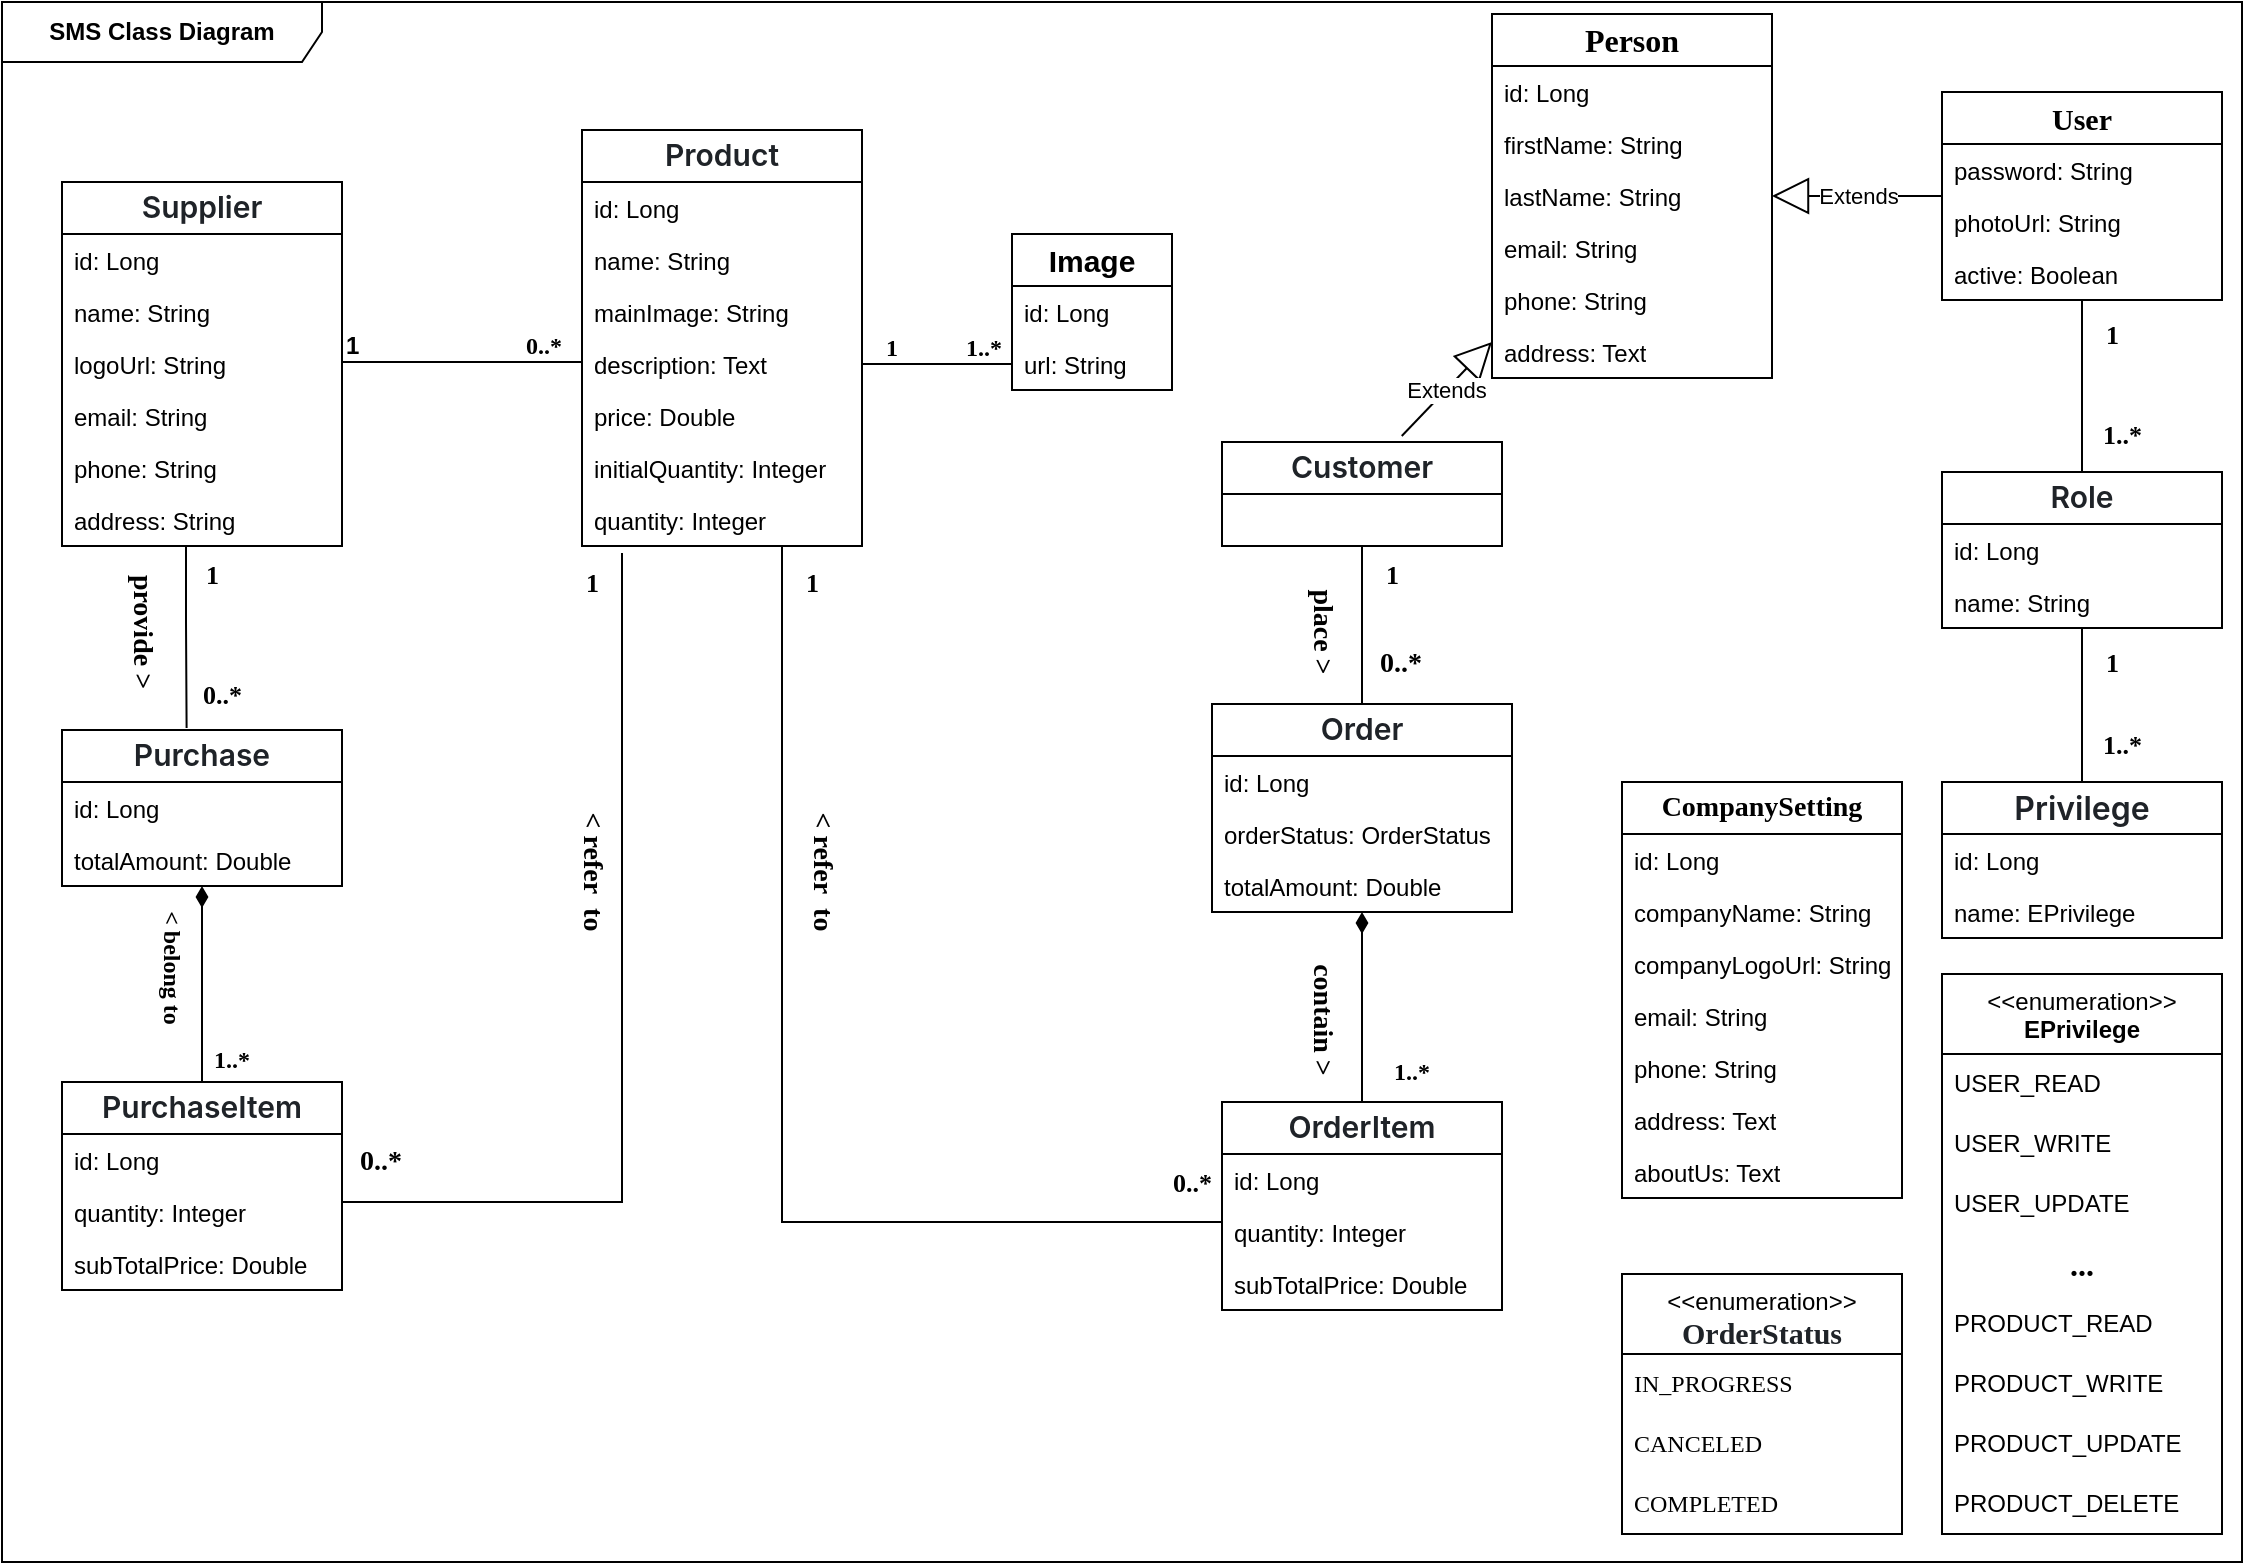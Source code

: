 <mxfile version="25.0.2" pages="2">
  <diagram id="C5RBs43oDa-KdzZeNtuy" name="Page-1">
    <mxGraphModel dx="1251" dy="764" grid="1" gridSize="10" guides="1" tooltips="1" connect="1" arrows="1" fold="1" page="1" pageScale="1" pageWidth="1169" pageHeight="827" math="0" shadow="0">
      <root>
        <mxCell id="WIyWlLk6GJQsqaUBKTNV-0" />
        <mxCell id="WIyWlLk6GJQsqaUBKTNV-1" parent="WIyWlLk6GJQsqaUBKTNV-0" />
        <mxCell id="GWdjd5OnYQWjBt-5-bjl-1" value="SMS Class Diagram" style="shape=umlFrame;whiteSpace=wrap;html=1;pointerEvents=0;recursiveResize=0;container=1;collapsible=0;width=160;fontStyle=1" vertex="1" parent="WIyWlLk6GJQsqaUBKTNV-1">
          <mxGeometry x="30" y="24" width="1120" height="780" as="geometry" />
        </mxCell>
        <mxCell id="GWdjd5OnYQWjBt-5-bjl-5" value="&lt;h3 style=&quot;box-sizing: border-box; margin-top: var(--base-size-24); margin-bottom: var(--base-size-16); font-size: 1.25em; font-weight: var(--base-text-weight-semibold, 600); line-height: 1.25; color: rgb(31, 35, 40); font-family: -apple-system, BlinkMacSystemFont, &amp;quot;Segoe UI&amp;quot;, &amp;quot;Noto Sans&amp;quot;, Helvetica, Arial, sans-serif, &amp;quot;Apple Color Emoji&amp;quot;, &amp;quot;Segoe UI Emoji&amp;quot;; text-align: start; background-color: rgb(255, 255, 255);&quot; dir=&quot;auto&quot; class=&quot;heading-element&quot; tabindex=&quot;-1&quot;&gt;Supplier&lt;/h3&gt;" style="swimlane;fontStyle=0;childLayout=stackLayout;horizontal=1;startSize=26;fillColor=none;horizontalStack=0;resizeParent=1;resizeParentMax=0;resizeLast=0;collapsible=1;marginBottom=0;whiteSpace=wrap;html=1;" vertex="1" parent="GWdjd5OnYQWjBt-5-bjl-1">
          <mxGeometry x="30" y="90" width="140" height="182" as="geometry">
            <mxRectangle x="30" y="90" width="100" height="30" as="alternateBounds" />
          </mxGeometry>
        </mxCell>
        <object label="id: Long" name="" id="GWdjd5OnYQWjBt-5-bjl-6">
          <mxCell style="text;strokeColor=none;fillColor=none;align=left;verticalAlign=top;spacingLeft=4;spacingRight=4;overflow=hidden;rotatable=0;points=[[0,0.5],[1,0.5]];portConstraint=eastwest;whiteSpace=wrap;html=1;" vertex="1" parent="GWdjd5OnYQWjBt-5-bjl-5">
            <mxGeometry y="26" width="140" height="26" as="geometry" />
          </mxCell>
        </object>
        <mxCell id="GWdjd5OnYQWjBt-5-bjl-7" value="name: String" style="text;strokeColor=none;fillColor=none;align=left;verticalAlign=top;spacingLeft=4;spacingRight=4;overflow=hidden;rotatable=0;points=[[0,0.5],[1,0.5]];portConstraint=eastwest;whiteSpace=wrap;html=1;" vertex="1" parent="GWdjd5OnYQWjBt-5-bjl-5">
          <mxGeometry y="52" width="140" height="26" as="geometry" />
        </mxCell>
        <mxCell id="GWdjd5OnYQWjBt-5-bjl-12" value="logoUrl: String" style="text;strokeColor=none;fillColor=none;align=left;verticalAlign=top;spacingLeft=4;spacingRight=4;overflow=hidden;rotatable=0;points=[[0,0.5],[1,0.5]];portConstraint=eastwest;whiteSpace=wrap;html=1;" vertex="1" parent="GWdjd5OnYQWjBt-5-bjl-5">
          <mxGeometry y="78" width="140" height="26" as="geometry" />
        </mxCell>
        <mxCell id="GWdjd5OnYQWjBt-5-bjl-11" value="email: String&amp;nbsp;" style="text;strokeColor=none;fillColor=none;align=left;verticalAlign=top;spacingLeft=4;spacingRight=4;overflow=hidden;rotatable=0;points=[[0,0.5],[1,0.5]];portConstraint=eastwest;whiteSpace=wrap;html=1;" vertex="1" parent="GWdjd5OnYQWjBt-5-bjl-5">
          <mxGeometry y="104" width="140" height="26" as="geometry" />
        </mxCell>
        <mxCell id="GWdjd5OnYQWjBt-5-bjl-14" value="phone: String" style="text;strokeColor=none;fillColor=none;align=left;verticalAlign=top;spacingLeft=4;spacingRight=4;overflow=hidden;rotatable=0;points=[[0,0.5],[1,0.5]];portConstraint=eastwest;whiteSpace=wrap;html=1;" vertex="1" parent="GWdjd5OnYQWjBt-5-bjl-5">
          <mxGeometry y="130" width="140" height="26" as="geometry" />
        </mxCell>
        <mxCell id="GWdjd5OnYQWjBt-5-bjl-13" value="address: String" style="text;strokeColor=none;fillColor=none;align=left;verticalAlign=top;spacingLeft=4;spacingRight=4;overflow=hidden;rotatable=0;points=[[0,0.5],[1,0.5]];portConstraint=eastwest;whiteSpace=wrap;html=1;" vertex="1" parent="GWdjd5OnYQWjBt-5-bjl-5">
          <mxGeometry y="156" width="140" height="26" as="geometry" />
        </mxCell>
        <mxCell id="GWdjd5OnYQWjBt-5-bjl-15" value="&lt;h3 style=&quot;box-sizing: border-box; margin-top: var(--base-size-24); margin-bottom: var(--base-size-16); font-size: 1.25em; font-weight: var(--base-text-weight-semibold, 600); line-height: 1.25; color: rgb(31, 35, 40); font-family: -apple-system, BlinkMacSystemFont, &amp;quot;Segoe UI&amp;quot;, &amp;quot;Noto Sans&amp;quot;, Helvetica, Arial, sans-serif, &amp;quot;Apple Color Emoji&amp;quot;, &amp;quot;Segoe UI Emoji&amp;quot;; text-align: start; background-color: rgb(255, 255, 255);&quot; dir=&quot;auto&quot; class=&quot;heading-element&quot; tabindex=&quot;-1&quot;&gt;Product&lt;/h3&gt;" style="swimlane;fontStyle=0;childLayout=stackLayout;horizontal=1;startSize=26;fillColor=none;horizontalStack=0;resizeParent=1;resizeParentMax=0;resizeLast=0;collapsible=1;marginBottom=0;whiteSpace=wrap;html=1;" vertex="1" parent="GWdjd5OnYQWjBt-5-bjl-1">
          <mxGeometry x="290" y="64" width="140" height="208" as="geometry">
            <mxRectangle x="390" y="64" width="90" height="30" as="alternateBounds" />
          </mxGeometry>
        </mxCell>
        <mxCell id="GWdjd5OnYQWjBt-5-bjl-16" value="id: Long" style="text;strokeColor=none;fillColor=none;align=left;verticalAlign=top;spacingLeft=4;spacingRight=4;overflow=hidden;rotatable=0;points=[[0,0.5],[1,0.5]];portConstraint=eastwest;whiteSpace=wrap;html=1;" vertex="1" parent="GWdjd5OnYQWjBt-5-bjl-15">
          <mxGeometry y="26" width="140" height="26" as="geometry" />
        </mxCell>
        <mxCell id="GWdjd5OnYQWjBt-5-bjl-17" value="name: String" style="text;strokeColor=none;fillColor=none;align=left;verticalAlign=top;spacingLeft=4;spacingRight=4;overflow=hidden;rotatable=0;points=[[0,0.5],[1,0.5]];portConstraint=eastwest;whiteSpace=wrap;html=1;" vertex="1" parent="GWdjd5OnYQWjBt-5-bjl-15">
          <mxGeometry y="52" width="140" height="26" as="geometry" />
        </mxCell>
        <mxCell id="GWdjd5OnYQWjBt-5-bjl-18" value="mainImage: String" style="text;strokeColor=none;fillColor=none;align=left;verticalAlign=top;spacingLeft=4;spacingRight=4;overflow=hidden;rotatable=0;points=[[0,0.5],[1,0.5]];portConstraint=eastwest;whiteSpace=wrap;html=1;" vertex="1" parent="GWdjd5OnYQWjBt-5-bjl-15">
          <mxGeometry y="78" width="140" height="26" as="geometry" />
        </mxCell>
        <mxCell id="GWdjd5OnYQWjBt-5-bjl-21" value="description: Text" style="text;strokeColor=none;fillColor=none;align=left;verticalAlign=top;spacingLeft=4;spacingRight=4;overflow=hidden;rotatable=0;points=[[0,0.5],[1,0.5]];portConstraint=eastwest;whiteSpace=wrap;html=1;" vertex="1" parent="GWdjd5OnYQWjBt-5-bjl-15">
          <mxGeometry y="104" width="140" height="26" as="geometry" />
        </mxCell>
        <mxCell id="GWdjd5OnYQWjBt-5-bjl-20" value="price: Double" style="text;strokeColor=none;fillColor=none;align=left;verticalAlign=top;spacingLeft=4;spacingRight=4;overflow=hidden;rotatable=0;points=[[0,0.5],[1,0.5]];portConstraint=eastwest;whiteSpace=wrap;html=1;" vertex="1" parent="GWdjd5OnYQWjBt-5-bjl-15">
          <mxGeometry y="130" width="140" height="26" as="geometry" />
        </mxCell>
        <mxCell id="GWdjd5OnYQWjBt-5-bjl-19" value="initialQuantity: Integer" style="text;strokeColor=none;fillColor=none;align=left;verticalAlign=top;spacingLeft=4;spacingRight=4;overflow=hidden;rotatable=0;points=[[0,0.5],[1,0.5]];portConstraint=eastwest;whiteSpace=wrap;html=1;" vertex="1" parent="GWdjd5OnYQWjBt-5-bjl-15">
          <mxGeometry y="156" width="140" height="26" as="geometry" />
        </mxCell>
        <mxCell id="GWdjd5OnYQWjBt-5-bjl-22" value="quantity: Integer" style="text;strokeColor=none;fillColor=none;align=left;verticalAlign=top;spacingLeft=4;spacingRight=4;overflow=hidden;rotatable=0;points=[[0,0.5],[1,0.5]];portConstraint=eastwest;whiteSpace=wrap;html=1;" vertex="1" parent="GWdjd5OnYQWjBt-5-bjl-15">
          <mxGeometry y="182" width="140" height="26" as="geometry" />
        </mxCell>
        <mxCell id="GWdjd5OnYQWjBt-5-bjl-32" value="" style="endArrow=none;html=1;edgeStyle=orthogonalEdgeStyle;rounded=0;elbow=vertical;" edge="1" parent="GWdjd5OnYQWjBt-5-bjl-1" source="GWdjd5OnYQWjBt-5-bjl-5" target="GWdjd5OnYQWjBt-5-bjl-15">
          <mxGeometry relative="1" as="geometry">
            <mxPoint x="270" y="210" as="sourcePoint" />
            <mxPoint x="430" y="210" as="targetPoint" />
            <Array as="points">
              <mxPoint x="270" y="180" />
              <mxPoint x="270" y="180" />
            </Array>
          </mxGeometry>
        </mxCell>
        <mxCell id="GWdjd5OnYQWjBt-5-bjl-33" value="1" style="edgeLabel;resizable=0;html=1;align=left;verticalAlign=bottom;fontSize=12;fontStyle=1" connectable="0" vertex="1" parent="GWdjd5OnYQWjBt-5-bjl-32">
          <mxGeometry x="-1" relative="1" as="geometry" />
        </mxCell>
        <mxCell id="GWdjd5OnYQWjBt-5-bjl-34" value="&lt;div style=&quot;text-align: justify;&quot;&gt;&lt;span&gt;&lt;font face=&quot;Times New Roman&quot;&gt;0..*&lt;/font&gt;&lt;/span&gt;&lt;/div&gt;" style="edgeLabel;resizable=0;html=1;align=right;verticalAlign=bottom;fontSize=12;fontStyle=1" connectable="0" vertex="1" parent="GWdjd5OnYQWjBt-5-bjl-32">
          <mxGeometry x="1" relative="1" as="geometry">
            <mxPoint x="-10" as="offset" />
          </mxGeometry>
        </mxCell>
        <mxCell id="GWdjd5OnYQWjBt-5-bjl-36" value="&lt;h3 style=&quot;box-sizing: border-box; margin-top: var(--base-size-24); margin-bottom: var(--base-size-16); font-size: 1.25em; font-weight: var(--base-text-weight-semibold, 600); line-height: 1.25; color: rgb(31, 35, 40); font-family: -apple-system, BlinkMacSystemFont, &amp;quot;Segoe UI&amp;quot;, &amp;quot;Noto Sans&amp;quot;, Helvetica, Arial, sans-serif, &amp;quot;Apple Color Emoji&amp;quot;, &amp;quot;Segoe UI Emoji&amp;quot;; text-align: start; background-color: rgb(255, 255, 255);&quot; dir=&quot;auto&quot; class=&quot;heading-element&quot; tabindex=&quot;-1&quot;&gt;Purchase&lt;/h3&gt;" style="swimlane;fontStyle=0;childLayout=stackLayout;horizontal=1;startSize=26;fillColor=none;horizontalStack=0;resizeParent=1;resizeParentMax=0;resizeLast=0;collapsible=1;marginBottom=0;whiteSpace=wrap;html=1;" vertex="1" parent="GWdjd5OnYQWjBt-5-bjl-1">
          <mxGeometry x="30" y="364" width="140" height="78" as="geometry" />
        </mxCell>
        <mxCell id="GWdjd5OnYQWjBt-5-bjl-37" value="id: Long" style="text;strokeColor=none;fillColor=none;align=left;verticalAlign=top;spacingLeft=4;spacingRight=4;overflow=hidden;rotatable=0;points=[[0,0.5],[1,0.5]];portConstraint=eastwest;whiteSpace=wrap;html=1;" vertex="1" parent="GWdjd5OnYQWjBt-5-bjl-36">
          <mxGeometry y="26" width="140" height="26" as="geometry" />
        </mxCell>
        <mxCell id="GWdjd5OnYQWjBt-5-bjl-38" value="totalAmount: Double" style="text;strokeColor=none;fillColor=none;align=left;verticalAlign=top;spacingLeft=4;spacingRight=4;overflow=hidden;rotatable=0;points=[[0,0.5],[1,0.5]];portConstraint=eastwest;whiteSpace=wrap;html=1;" vertex="1" parent="GWdjd5OnYQWjBt-5-bjl-36">
          <mxGeometry y="52" width="140" height="26" as="geometry" />
        </mxCell>
        <mxCell id="GWdjd5OnYQWjBt-5-bjl-40" value="&lt;h3 style=&quot;box-sizing: border-box; margin-top: var(--base-size-24); margin-bottom: var(--base-size-16); font-size: 1.25em; font-weight: var(--base-text-weight-semibold, 600); line-height: 1.25; color: rgb(31, 35, 40); font-family: -apple-system, BlinkMacSystemFont, &amp;quot;Segoe UI&amp;quot;, &amp;quot;Noto Sans&amp;quot;, Helvetica, Arial, sans-serif, &amp;quot;Apple Color Emoji&amp;quot;, &amp;quot;Segoe UI Emoji&amp;quot;; text-align: start; background-color: rgb(255, 255, 255);&quot; dir=&quot;auto&quot; class=&quot;heading-element&quot; tabindex=&quot;-1&quot;&gt;PurchaseItem&lt;/h3&gt;" style="swimlane;fontStyle=0;childLayout=stackLayout;horizontal=1;startSize=26;fillColor=none;horizontalStack=0;resizeParent=1;resizeParentMax=0;resizeLast=0;collapsible=1;marginBottom=0;whiteSpace=wrap;html=1;" vertex="1" parent="GWdjd5OnYQWjBt-5-bjl-1">
          <mxGeometry x="30" y="540" width="140" height="104" as="geometry" />
        </mxCell>
        <mxCell id="GWdjd5OnYQWjBt-5-bjl-41" value="id: Long" style="text;strokeColor=none;fillColor=none;align=left;verticalAlign=top;spacingLeft=4;spacingRight=4;overflow=hidden;rotatable=0;points=[[0,0.5],[1,0.5]];portConstraint=eastwest;whiteSpace=wrap;html=1;" vertex="1" parent="GWdjd5OnYQWjBt-5-bjl-40">
          <mxGeometry y="26" width="140" height="26" as="geometry" />
        </mxCell>
        <mxCell id="GWdjd5OnYQWjBt-5-bjl-42" value="quantity: Integer" style="text;strokeColor=none;fillColor=none;align=left;verticalAlign=top;spacingLeft=4;spacingRight=4;overflow=hidden;rotatable=0;points=[[0,0.5],[1,0.5]];portConstraint=eastwest;whiteSpace=wrap;html=1;" vertex="1" parent="GWdjd5OnYQWjBt-5-bjl-40">
          <mxGeometry y="52" width="140" height="26" as="geometry" />
        </mxCell>
        <mxCell id="GWdjd5OnYQWjBt-5-bjl-43" value="subTotalPrice: Double" style="text;strokeColor=none;fillColor=none;align=left;verticalAlign=top;spacingLeft=4;spacingRight=4;overflow=hidden;rotatable=0;points=[[0,0.5],[1,0.5]];portConstraint=eastwest;whiteSpace=wrap;html=1;" vertex="1" parent="GWdjd5OnYQWjBt-5-bjl-40">
          <mxGeometry y="78" width="140" height="26" as="geometry" />
        </mxCell>
        <mxCell id="GWdjd5OnYQWjBt-5-bjl-44" value="&lt;h3 style=&quot;box-sizing: border-box; margin-top: var(--base-size-24); margin-bottom: var(--base-size-16); font-size: 1.25em; font-weight: var(--base-text-weight-semibold, 600); line-height: 1.25; color: rgb(31, 35, 40); font-family: -apple-system, BlinkMacSystemFont, &amp;quot;Segoe UI&amp;quot;, &amp;quot;Noto Sans&amp;quot;, Helvetica, Arial, sans-serif, &amp;quot;Apple Color Emoji&amp;quot;, &amp;quot;Segoe UI Emoji&amp;quot;; text-align: start; background-color: rgb(255, 255, 255);&quot; dir=&quot;auto&quot; class=&quot;heading-element&quot; tabindex=&quot;-1&quot;&gt;Customer&lt;/h3&gt;" style="swimlane;fontStyle=0;childLayout=stackLayout;horizontal=1;startSize=26;fillColor=none;horizontalStack=0;resizeParent=1;resizeParentMax=0;resizeLast=0;collapsible=1;marginBottom=0;whiteSpace=wrap;html=1;" vertex="1" parent="GWdjd5OnYQWjBt-5-bjl-1">
          <mxGeometry x="610" y="220" width="140" height="52" as="geometry" />
        </mxCell>
        <mxCell id="GWdjd5OnYQWjBt-5-bjl-48" value="&lt;h3 style=&quot;box-sizing: border-box; margin-top: var(--base-size-24); margin-bottom: var(--base-size-16); font-size: 1.25em; font-weight: var(--base-text-weight-semibold, 600); line-height: 1.25; color: rgb(31, 35, 40); font-family: -apple-system, BlinkMacSystemFont, &amp;quot;Segoe UI&amp;quot;, &amp;quot;Noto Sans&amp;quot;, Helvetica, Arial, sans-serif, &amp;quot;Apple Color Emoji&amp;quot;, &amp;quot;Segoe UI Emoji&amp;quot;; text-align: start; background-color: rgb(255, 255, 255);&quot; dir=&quot;auto&quot; class=&quot;heading-element&quot; tabindex=&quot;-1&quot;&gt;Order&lt;/h3&gt;" style="swimlane;fontStyle=0;childLayout=stackLayout;horizontal=1;startSize=26;fillColor=none;horizontalStack=0;resizeParent=1;resizeParentMax=0;resizeLast=0;collapsible=1;marginBottom=0;whiteSpace=wrap;html=1;" vertex="1" parent="GWdjd5OnYQWjBt-5-bjl-1">
          <mxGeometry x="605" y="351" width="150" height="104" as="geometry" />
        </mxCell>
        <mxCell id="GWdjd5OnYQWjBt-5-bjl-49" value="id: Long" style="text;strokeColor=none;fillColor=none;align=left;verticalAlign=top;spacingLeft=4;spacingRight=4;overflow=hidden;rotatable=0;points=[[0,0.5],[1,0.5]];portConstraint=eastwest;whiteSpace=wrap;html=1;" vertex="1" parent="GWdjd5OnYQWjBt-5-bjl-48">
          <mxGeometry y="26" width="150" height="26" as="geometry" />
        </mxCell>
        <mxCell id="GWdjd5OnYQWjBt-5-bjl-50" value="orderStatus: OrderStatus" style="text;strokeColor=none;fillColor=none;align=left;verticalAlign=top;spacingLeft=4;spacingRight=4;overflow=hidden;rotatable=0;points=[[0,0.5],[1,0.5]];portConstraint=eastwest;whiteSpace=wrap;html=1;" vertex="1" parent="GWdjd5OnYQWjBt-5-bjl-48">
          <mxGeometry y="52" width="150" height="26" as="geometry" />
        </mxCell>
        <mxCell id="7k_KOeScLEYrpZwH2004-8" value="totalAmount: Double" style="text;strokeColor=none;fillColor=none;align=left;verticalAlign=top;spacingLeft=4;spacingRight=4;overflow=hidden;rotatable=0;points=[[0,0.5],[1,0.5]];portConstraint=eastwest;whiteSpace=wrap;html=1;" vertex="1" parent="GWdjd5OnYQWjBt-5-bjl-48">
          <mxGeometry y="78" width="150" height="26" as="geometry" />
        </mxCell>
        <mxCell id="GWdjd5OnYQWjBt-5-bjl-52" value="&lt;h3 style=&quot;box-sizing: border-box; margin-top: var(--base-size-24); margin-bottom: var(--base-size-16); font-size: 1.25em; font-weight: var(--base-text-weight-semibold, 600); line-height: 1.25; color: rgb(31, 35, 40); font-family: -apple-system, BlinkMacSystemFont, &amp;quot;Segoe UI&amp;quot;, &amp;quot;Noto Sans&amp;quot;, Helvetica, Arial, sans-serif, &amp;quot;Apple Color Emoji&amp;quot;, &amp;quot;Segoe UI Emoji&amp;quot;; text-align: start; background-color: rgb(255, 255, 255);&quot; dir=&quot;auto&quot; class=&quot;heading-element&quot; tabindex=&quot;-1&quot;&gt;OrderItem&lt;/h3&gt;" style="swimlane;fontStyle=0;childLayout=stackLayout;horizontal=1;startSize=26;fillColor=none;horizontalStack=0;resizeParent=1;resizeParentMax=0;resizeLast=0;collapsible=1;marginBottom=0;whiteSpace=wrap;html=1;" vertex="1" parent="GWdjd5OnYQWjBt-5-bjl-1">
          <mxGeometry x="610" y="550" width="140" height="104" as="geometry" />
        </mxCell>
        <mxCell id="GWdjd5OnYQWjBt-5-bjl-53" value="id: Long" style="text;strokeColor=none;fillColor=none;align=left;verticalAlign=top;spacingLeft=4;spacingRight=4;overflow=hidden;rotatable=0;points=[[0,0.5],[1,0.5]];portConstraint=eastwest;whiteSpace=wrap;html=1;" vertex="1" parent="GWdjd5OnYQWjBt-5-bjl-52">
          <mxGeometry y="26" width="140" height="26" as="geometry" />
        </mxCell>
        <mxCell id="GWdjd5OnYQWjBt-5-bjl-54" value="quantity: Integer" style="text;strokeColor=none;fillColor=none;align=left;verticalAlign=top;spacingLeft=4;spacingRight=4;overflow=hidden;rotatable=0;points=[[0,0.5],[1,0.5]];portConstraint=eastwest;whiteSpace=wrap;html=1;" vertex="1" parent="GWdjd5OnYQWjBt-5-bjl-52">
          <mxGeometry y="52" width="140" height="26" as="geometry" />
        </mxCell>
        <mxCell id="GWdjd5OnYQWjBt-5-bjl-55" value="subTotalPrice: Double" style="text;strokeColor=none;fillColor=none;align=left;verticalAlign=top;spacingLeft=4;spacingRight=4;overflow=hidden;rotatable=0;points=[[0,0.5],[1,0.5]];portConstraint=eastwest;whiteSpace=wrap;html=1;" vertex="1" parent="GWdjd5OnYQWjBt-5-bjl-52">
          <mxGeometry y="78" width="140" height="26" as="geometry" />
        </mxCell>
        <mxCell id="GWdjd5OnYQWjBt-5-bjl-56" value="&lt;font style=&quot;font-size: 15px;&quot;&gt;&lt;b&gt;Image&lt;/b&gt;&lt;/font&gt;" style="swimlane;fontStyle=0;childLayout=stackLayout;horizontal=1;startSize=26;fillColor=none;horizontalStack=0;resizeParent=1;resizeParentMax=0;resizeLast=0;collapsible=1;marginBottom=0;whiteSpace=wrap;html=1;" vertex="1" parent="GWdjd5OnYQWjBt-5-bjl-1">
          <mxGeometry x="505" y="116" width="80" height="78" as="geometry" />
        </mxCell>
        <mxCell id="GWdjd5OnYQWjBt-5-bjl-57" value="id: Long" style="text;strokeColor=none;fillColor=none;align=left;verticalAlign=top;spacingLeft=4;spacingRight=4;overflow=hidden;rotatable=0;points=[[0,0.5],[1,0.5]];portConstraint=eastwest;whiteSpace=wrap;html=1;" vertex="1" parent="GWdjd5OnYQWjBt-5-bjl-56">
          <mxGeometry y="26" width="80" height="26" as="geometry" />
        </mxCell>
        <mxCell id="GWdjd5OnYQWjBt-5-bjl-58" value="url: String" style="text;strokeColor=none;fillColor=none;align=left;verticalAlign=top;spacingLeft=4;spacingRight=4;overflow=hidden;rotatable=0;points=[[0,0.5],[1,0.5]];portConstraint=eastwest;whiteSpace=wrap;html=1;" vertex="1" parent="GWdjd5OnYQWjBt-5-bjl-56">
          <mxGeometry y="52" width="80" height="26" as="geometry" />
        </mxCell>
        <mxCell id="GWdjd5OnYQWjBt-5-bjl-64" value="" style="endArrow=none;startArrow=diamondThin;endFill=0;startFill=1;html=1;verticalAlign=bottom;labelBackgroundColor=none;strokeWidth=1;startSize=8;endSize=8;rounded=0;elbow=vertical;entryX=0.5;entryY=0;entryDx=0;entryDy=0;" edge="1" parent="GWdjd5OnYQWjBt-5-bjl-1" source="GWdjd5OnYQWjBt-5-bjl-38" target="GWdjd5OnYQWjBt-5-bjl-40">
          <mxGeometry width="160" relative="1" as="geometry">
            <mxPoint x="380" y="510" as="sourcePoint" />
            <mxPoint x="540" y="510" as="targetPoint" />
          </mxGeometry>
        </mxCell>
        <mxCell id="GWdjd5OnYQWjBt-5-bjl-65" value="" style="endArrow=none;startArrow=diamondThin;endFill=0;startFill=1;html=1;verticalAlign=bottom;labelBackgroundColor=none;strokeWidth=1;startSize=8;endSize=8;rounded=0;elbow=vertical;" edge="1" parent="GWdjd5OnYQWjBt-5-bjl-1" source="GWdjd5OnYQWjBt-5-bjl-48" target="GWdjd5OnYQWjBt-5-bjl-52">
          <mxGeometry width="160" relative="1" as="geometry">
            <mxPoint x="380" y="510" as="sourcePoint" />
            <mxPoint x="540" y="510" as="targetPoint" />
          </mxGeometry>
        </mxCell>
        <mxCell id="GWdjd5OnYQWjBt-5-bjl-75" value="" style="endArrow=none;html=1;edgeStyle=orthogonalEdgeStyle;rounded=0;elbow=vertical;exitX=1;exitY=0.5;exitDx=0;exitDy=0;entryX=0;entryY=0.5;entryDx=0;entryDy=0;" edge="1" parent="GWdjd5OnYQWjBt-5-bjl-1" source="GWdjd5OnYQWjBt-5-bjl-21" target="GWdjd5OnYQWjBt-5-bjl-58">
          <mxGeometry relative="1" as="geometry">
            <mxPoint x="380" y="340" as="sourcePoint" />
            <mxPoint x="540" y="340" as="targetPoint" />
          </mxGeometry>
        </mxCell>
        <mxCell id="GWdjd5OnYQWjBt-5-bjl-76" value="1" style="edgeLabel;resizable=0;html=1;align=left;verticalAlign=bottom;fontStyle=1;fontFamily=Times New Roman;fontSize=12;" connectable="0" vertex="1" parent="GWdjd5OnYQWjBt-5-bjl-75">
          <mxGeometry x="-1" relative="1" as="geometry">
            <mxPoint x="10" as="offset" />
          </mxGeometry>
        </mxCell>
        <mxCell id="GWdjd5OnYQWjBt-5-bjl-77" value="&lt;div style=&quot;text-align: justify;&quot;&gt;&lt;b&gt;&lt;font style=&quot;font-size: 12px;&quot; face=&quot;Times New Roman&quot;&gt;1..*&lt;/font&gt;&lt;/b&gt;&lt;/div&gt;" style="edgeLabel;resizable=0;html=1;align=right;verticalAlign=bottom;" connectable="0" vertex="1" parent="GWdjd5OnYQWjBt-5-bjl-75">
          <mxGeometry x="1" relative="1" as="geometry">
            <mxPoint x="-5" as="offset" />
          </mxGeometry>
        </mxCell>
        <mxCell id="GWdjd5OnYQWjBt-5-bjl-79" value="&lt;b&gt;&lt;font face=&quot;Times New Roman&quot;&gt;1..*&lt;/font&gt;&lt;/b&gt;" style="text;strokeColor=none;align=center;fillColor=none;html=1;verticalAlign=middle;whiteSpace=wrap;rounded=0;" vertex="1" parent="GWdjd5OnYQWjBt-5-bjl-1">
          <mxGeometry x="100" y="518" width="30" height="22" as="geometry" />
        </mxCell>
        <mxCell id="GWdjd5OnYQWjBt-5-bjl-80" value="1..*" style="text;strokeColor=none;align=center;fillColor=none;html=1;verticalAlign=middle;whiteSpace=wrap;rounded=0;fontStyle=1;fontFamily=Times New Roman;" vertex="1" parent="GWdjd5OnYQWjBt-5-bjl-1">
          <mxGeometry x="690" y="524" width="30" height="22" as="geometry" />
        </mxCell>
        <mxCell id="GWdjd5OnYQWjBt-5-bjl-93" value="" style="endArrow=none;html=1;edgeStyle=orthogonalEdgeStyle;rounded=0;elbow=vertical;entryX=0.445;entryY=-0.013;entryDx=0;entryDy=0;entryPerimeter=0;" edge="1" parent="GWdjd5OnYQWjBt-5-bjl-1" source="GWdjd5OnYQWjBt-5-bjl-5" target="GWdjd5OnYQWjBt-5-bjl-36">
          <mxGeometry relative="1" as="geometry">
            <mxPoint x="310" y="440" as="sourcePoint" />
            <mxPoint x="460" y="450" as="targetPoint" />
            <Array as="points">
              <mxPoint x="92" y="310" />
              <mxPoint x="92" y="310" />
            </Array>
          </mxGeometry>
        </mxCell>
        <mxCell id="GWdjd5OnYQWjBt-5-bjl-94" value="1" style="edgeLabel;resizable=0;html=1;align=left;verticalAlign=bottom;fontStyle=1;fontSize=13;fontFamily=Times New Roman;" connectable="0" vertex="1" parent="GWdjd5OnYQWjBt-5-bjl-93">
          <mxGeometry x="-1" relative="1" as="geometry">
            <mxPoint x="8" y="24" as="offset" />
          </mxGeometry>
        </mxCell>
        <mxCell id="GWdjd5OnYQWjBt-5-bjl-95" value="0..*" style="edgeLabel;resizable=0;html=1;align=right;verticalAlign=bottom;fontStyle=1;fontSize=13;fontFamily=Times New Roman;" connectable="0" vertex="1" parent="GWdjd5OnYQWjBt-5-bjl-93">
          <mxGeometry x="1" relative="1" as="geometry">
            <mxPoint x="28" y="-6" as="offset" />
          </mxGeometry>
        </mxCell>
        <mxCell id="GWdjd5OnYQWjBt-5-bjl-96" value="" style="endArrow=none;html=1;edgeStyle=orthogonalEdgeStyle;rounded=0;elbow=vertical;entryX=0.5;entryY=0;entryDx=0;entryDy=0;" edge="1" parent="GWdjd5OnYQWjBt-5-bjl-1" source="GWdjd5OnYQWjBt-5-bjl-44" target="GWdjd5OnYQWjBt-5-bjl-48">
          <mxGeometry relative="1" as="geometry">
            <mxPoint x="300" y="370" as="sourcePoint" />
            <mxPoint x="460" y="370" as="targetPoint" />
          </mxGeometry>
        </mxCell>
        <mxCell id="GWdjd5OnYQWjBt-5-bjl-97" value="1" style="edgeLabel;resizable=0;html=1;align=left;verticalAlign=bottom;fontStyle=1;fontSize=13;fontFamily=Times New Roman;" connectable="0" vertex="1" parent="GWdjd5OnYQWjBt-5-bjl-96">
          <mxGeometry x="-1" relative="1" as="geometry">
            <mxPoint x="10" y="24" as="offset" />
          </mxGeometry>
        </mxCell>
        <mxCell id="GWdjd5OnYQWjBt-5-bjl-98" value="0..*" style="edgeLabel;resizable=0;html=1;align=right;verticalAlign=bottom;fontStyle=1;fontFamily=Times New Roman;fontSize=14;" connectable="0" vertex="1" parent="GWdjd5OnYQWjBt-5-bjl-96">
          <mxGeometry x="1" relative="1" as="geometry">
            <mxPoint x="30" y="-10" as="offset" />
          </mxGeometry>
        </mxCell>
        <mxCell id="GWdjd5OnYQWjBt-5-bjl-99" value="" style="endArrow=none;html=1;edgeStyle=orthogonalEdgeStyle;rounded=0;elbow=vertical;entryX=1;entryY=0.5;entryDx=0;entryDy=0;" edge="1" parent="GWdjd5OnYQWjBt-5-bjl-1">
          <mxGeometry relative="1" as="geometry">
            <mxPoint x="310" y="275.5" as="sourcePoint" />
            <mxPoint x="170" y="562.5" as="targetPoint" />
            <Array as="points">
              <mxPoint x="310" y="600" />
              <mxPoint x="170" y="600" />
            </Array>
          </mxGeometry>
        </mxCell>
        <mxCell id="GWdjd5OnYQWjBt-5-bjl-100" value="1" style="edgeLabel;resizable=0;html=1;align=left;verticalAlign=bottom;fontStyle=1;fontSize=13;fontFamily=Times New Roman;" connectable="0" vertex="1" parent="GWdjd5OnYQWjBt-5-bjl-99">
          <mxGeometry x="-1" relative="1" as="geometry">
            <mxPoint x="-20" y="25" as="offset" />
          </mxGeometry>
        </mxCell>
        <mxCell id="GWdjd5OnYQWjBt-5-bjl-101" value="0..*" style="edgeLabel;resizable=0;html=1;align=right;verticalAlign=bottom;fontStyle=1;fontSize=14;fontFamily=Times New Roman;" connectable="0" vertex="1" parent="GWdjd5OnYQWjBt-5-bjl-99">
          <mxGeometry x="1" relative="1" as="geometry">
            <mxPoint x="30" y="28" as="offset" />
          </mxGeometry>
        </mxCell>
        <mxCell id="GWdjd5OnYQWjBt-5-bjl-102" value="" style="endArrow=none;html=1;edgeStyle=orthogonalEdgeStyle;rounded=0;elbow=vertical;" edge="1" parent="GWdjd5OnYQWjBt-5-bjl-1" source="GWdjd5OnYQWjBt-5-bjl-15" target="GWdjd5OnYQWjBt-5-bjl-52">
          <mxGeometry relative="1" as="geometry">
            <mxPoint x="330" y="370" as="sourcePoint" />
            <mxPoint x="490" y="370" as="targetPoint" />
            <Array as="points">
              <mxPoint x="390" y="610" />
            </Array>
          </mxGeometry>
        </mxCell>
        <mxCell id="GWdjd5OnYQWjBt-5-bjl-103" value="1" style="edgeLabel;resizable=0;html=1;align=left;verticalAlign=bottom;fontStyle=1;fontSize=13;fontFamily=Times New Roman;" connectable="0" vertex="1" parent="GWdjd5OnYQWjBt-5-bjl-102">
          <mxGeometry x="-1" relative="1" as="geometry">
            <mxPoint x="10" y="28" as="offset" />
          </mxGeometry>
        </mxCell>
        <mxCell id="GWdjd5OnYQWjBt-5-bjl-104" value="0..*" style="edgeLabel;resizable=0;html=1;align=right;verticalAlign=bottom;fontStyle=1;fontFamily=Times New Roman;fontSize=13;" connectable="0" vertex="1" parent="GWdjd5OnYQWjBt-5-bjl-102">
          <mxGeometry x="1" relative="1" as="geometry">
            <mxPoint x="-5" y="-10" as="offset" />
          </mxGeometry>
        </mxCell>
        <mxCell id="GWdjd5OnYQWjBt-5-bjl-105" value="&amp;lt; refer&amp;nbsp; to" style="text;strokeColor=none;align=center;fillColor=none;html=1;verticalAlign=middle;whiteSpace=wrap;rounded=0;fontStyle=1;fontSize=14;fontFamily=Times New Roman;rotation=90;" vertex="1" parent="GWdjd5OnYQWjBt-5-bjl-1">
          <mxGeometry x="375" y="420" width="70" height="30" as="geometry" />
        </mxCell>
        <mxCell id="GWdjd5OnYQWjBt-5-bjl-106" value="&amp;lt; refer&amp;nbsp; to" style="text;strokeColor=none;align=center;fillColor=none;html=1;verticalAlign=middle;whiteSpace=wrap;rounded=0;fontStyle=1;fontSize=14;fontFamily=Times New Roman;rotation=90;" vertex="1" parent="GWdjd5OnYQWjBt-5-bjl-1">
          <mxGeometry x="260" y="420" width="70" height="30" as="geometry" />
        </mxCell>
        <mxCell id="GWdjd5OnYQWjBt-5-bjl-107" value="place &amp;gt;" style="text;strokeColor=none;align=center;fillColor=none;html=1;verticalAlign=middle;whiteSpace=wrap;rounded=0;fontStyle=1;fontFamily=Times New Roman;fontSize=14;rotation=90;" vertex="1" parent="GWdjd5OnYQWjBt-5-bjl-1">
          <mxGeometry x="630" y="300" width="60" height="30" as="geometry" />
        </mxCell>
        <mxCell id="GWdjd5OnYQWjBt-5-bjl-108" value="provide &amp;gt;" style="text;strokeColor=none;align=center;fillColor=none;html=1;verticalAlign=middle;whiteSpace=wrap;rounded=0;fontStyle=1;fontFamily=Times New Roman;fontSize=14;rotation=90;" vertex="1" parent="GWdjd5OnYQWjBt-5-bjl-1">
          <mxGeometry x="40" y="300" width="60" height="30" as="geometry" />
        </mxCell>
        <mxCell id="GWdjd5OnYQWjBt-5-bjl-111" value="contain &amp;gt;" style="text;strokeColor=none;align=center;fillColor=none;html=1;verticalAlign=middle;whiteSpace=wrap;rounded=0;fontStyle=1;fontFamily=Times New Roman;fontSize=14;rotation=90;" vertex="1" parent="GWdjd5OnYQWjBt-5-bjl-1">
          <mxGeometry x="630" y="494" width="60" height="30" as="geometry" />
        </mxCell>
        <mxCell id="GWdjd5OnYQWjBt-5-bjl-114" value="&amp;lt; belong to" style="text;strokeColor=none;align=center;fillColor=none;html=1;verticalAlign=middle;whiteSpace=wrap;rounded=0;fontStyle=1;fontFamily=Times New Roman;rotation=90;" vertex="1" parent="GWdjd5OnYQWjBt-5-bjl-1">
          <mxGeometry x="40" y="468" width="90" height="30" as="geometry" />
        </mxCell>
        <mxCell id="GWdjd5OnYQWjBt-5-bjl-115" value="&amp;lt;&amp;lt;enumeration&amp;gt;&amp;gt;&lt;br&gt;&lt;span style=&quot;box-sizing: border-box; font-weight: var(--base-text-weight-semibold, 600); color: rgb(31, 35, 40); text-align: left; background-color: rgb(255, 255, 255);&quot;&gt;&lt;font style=&quot;font-size: 15px;&quot; face=&quot;Times New Roman&quot;&gt;OrderStatus&lt;/font&gt;&lt;/span&gt;" style="swimlane;fontStyle=0;align=center;verticalAlign=top;childLayout=stackLayout;horizontal=1;startSize=40;horizontalStack=0;resizeParent=1;resizeParentMax=0;resizeLast=0;collapsible=0;marginBottom=0;html=1;whiteSpace=wrap;" vertex="1" parent="GWdjd5OnYQWjBt-5-bjl-1">
          <mxGeometry x="810" y="636" width="140" height="130" as="geometry" />
        </mxCell>
        <mxCell id="GWdjd5OnYQWjBt-5-bjl-116" value="IN_PROGRESS" style="text;html=1;strokeColor=none;fillColor=none;align=left;verticalAlign=middle;spacingLeft=4;spacingRight=4;overflow=hidden;rotatable=0;points=[[0,0.5],[1,0.5]];portConstraint=eastwest;whiteSpace=wrap;fontFamily=Times New Roman;" vertex="1" parent="GWdjd5OnYQWjBt-5-bjl-115">
          <mxGeometry y="40" width="140" height="30" as="geometry" />
        </mxCell>
        <mxCell id="GWdjd5OnYQWjBt-5-bjl-120" value="CANCELED" style="text;html=1;strokeColor=none;fillColor=none;align=left;verticalAlign=middle;spacingLeft=4;spacingRight=4;overflow=hidden;rotatable=0;points=[[0,0.5],[1,0.5]];portConstraint=eastwest;whiteSpace=wrap;fontFamily=Times New Roman;" vertex="1" parent="GWdjd5OnYQWjBt-5-bjl-115">
          <mxGeometry y="70" width="140" height="30" as="geometry" />
        </mxCell>
        <mxCell id="GWdjd5OnYQWjBt-5-bjl-119" value="COMPLETED" style="text;html=1;strokeColor=none;fillColor=none;align=left;verticalAlign=middle;spacingLeft=4;spacingRight=4;overflow=hidden;rotatable=0;points=[[0,0.5],[1,0.5]];portConstraint=eastwest;whiteSpace=wrap;fontFamily=Times New Roman;" vertex="1" parent="GWdjd5OnYQWjBt-5-bjl-115">
          <mxGeometry y="100" width="140" height="30" as="geometry" />
        </mxCell>
        <mxCell id="GWdjd5OnYQWjBt-5-bjl-121" value="&lt;font style=&quot;font-size: 15px;&quot; face=&quot;Times New Roman&quot;&gt;&lt;b&gt;User&lt;/b&gt;&lt;/font&gt;" style="swimlane;fontStyle=0;childLayout=stackLayout;horizontal=1;startSize=26;fillColor=none;horizontalStack=0;resizeParent=1;resizeParentMax=0;resizeLast=0;collapsible=1;marginBottom=0;whiteSpace=wrap;html=1;" vertex="1" parent="GWdjd5OnYQWjBt-5-bjl-1">
          <mxGeometry x="970" y="45" width="140" height="104" as="geometry" />
        </mxCell>
        <mxCell id="GWdjd5OnYQWjBt-5-bjl-122" value="password: String" style="text;strokeColor=none;fillColor=none;align=left;verticalAlign=top;spacingLeft=4;spacingRight=4;overflow=hidden;rotatable=0;points=[[0,0.5],[1,0.5]];portConstraint=eastwest;whiteSpace=wrap;html=1;" vertex="1" parent="GWdjd5OnYQWjBt-5-bjl-121">
          <mxGeometry y="26" width="140" height="26" as="geometry" />
        </mxCell>
        <mxCell id="GWdjd5OnYQWjBt-5-bjl-142" value="photoUrl: String" style="text;strokeColor=none;fillColor=none;align=left;verticalAlign=top;spacingLeft=4;spacingRight=4;overflow=hidden;rotatable=0;points=[[0,0.5],[1,0.5]];portConstraint=eastwest;whiteSpace=wrap;html=1;" vertex="1" parent="GWdjd5OnYQWjBt-5-bjl-121">
          <mxGeometry y="52" width="140" height="26" as="geometry" />
        </mxCell>
        <mxCell id="GWdjd5OnYQWjBt-5-bjl-141" value="active: Boolean" style="text;strokeColor=none;fillColor=none;align=left;verticalAlign=top;spacingLeft=4;spacingRight=4;overflow=hidden;rotatable=0;points=[[0,0.5],[1,0.5]];portConstraint=eastwest;whiteSpace=wrap;html=1;" vertex="1" parent="GWdjd5OnYQWjBt-5-bjl-121">
          <mxGeometry y="78" width="140" height="26" as="geometry" />
        </mxCell>
        <mxCell id="GWdjd5OnYQWjBt-5-bjl-125" value="&lt;h3 style=&quot;box-sizing: border-box; margin-top: var(--base-size-24); margin-bottom: var(--base-size-16); font-size: 1.25em; font-weight: var(--base-text-weight-semibold, 600); line-height: 1.25; color: rgb(31, 35, 40); font-family: -apple-system, BlinkMacSystemFont, &amp;quot;Segoe UI&amp;quot;, &amp;quot;Noto Sans&amp;quot;, Helvetica, Arial, sans-serif, &amp;quot;Apple Color Emoji&amp;quot;, &amp;quot;Segoe UI Emoji&amp;quot;; text-align: start; background-color: rgb(255, 255, 255);&quot; dir=&quot;auto&quot; class=&quot;heading-element&quot; tabindex=&quot;-1&quot;&gt;Role&lt;/h3&gt;" style="swimlane;fontStyle=0;childLayout=stackLayout;horizontal=1;startSize=26;fillColor=none;horizontalStack=0;resizeParent=1;resizeParentMax=0;resizeLast=0;collapsible=1;marginBottom=0;whiteSpace=wrap;html=1;" vertex="1" parent="GWdjd5OnYQWjBt-5-bjl-1">
          <mxGeometry x="970" y="235" width="140" height="78" as="geometry" />
        </mxCell>
        <mxCell id="GWdjd5OnYQWjBt-5-bjl-126" value="id: Long" style="text;strokeColor=none;fillColor=none;align=left;verticalAlign=top;spacingLeft=4;spacingRight=4;overflow=hidden;rotatable=0;points=[[0,0.5],[1,0.5]];portConstraint=eastwest;whiteSpace=wrap;html=1;" vertex="1" parent="GWdjd5OnYQWjBt-5-bjl-125">
          <mxGeometry y="26" width="140" height="26" as="geometry" />
        </mxCell>
        <mxCell id="GWdjd5OnYQWjBt-5-bjl-127" value="name: String" style="text;strokeColor=none;fillColor=none;align=left;verticalAlign=top;spacingLeft=4;spacingRight=4;overflow=hidden;rotatable=0;points=[[0,0.5],[1,0.5]];portConstraint=eastwest;whiteSpace=wrap;html=1;" vertex="1" parent="GWdjd5OnYQWjBt-5-bjl-125">
          <mxGeometry y="52" width="140" height="26" as="geometry" />
        </mxCell>
        <mxCell id="GWdjd5OnYQWjBt-5-bjl-129" value="&lt;span style=&quot;box-sizing: border-box; font-weight: var(--base-text-weight-semibold, 600); color: rgb(31, 35, 40); font-family: -apple-system, BlinkMacSystemFont, &amp;quot;Segoe UI&amp;quot;, &amp;quot;Noto Sans&amp;quot;, Helvetica, Arial, sans-serif, &amp;quot;Apple Color Emoji&amp;quot;, &amp;quot;Segoe UI Emoji&amp;quot;; font-size: 16px; text-align: left; background-color: rgb(255, 255, 255);&quot;&gt;Privilege&lt;/span&gt;" style="swimlane;fontStyle=0;childLayout=stackLayout;horizontal=1;startSize=26;fillColor=none;horizontalStack=0;resizeParent=1;resizeParentMax=0;resizeLast=0;collapsible=1;marginBottom=0;whiteSpace=wrap;html=1;" vertex="1" parent="GWdjd5OnYQWjBt-5-bjl-1">
          <mxGeometry x="970" y="390" width="140" height="78" as="geometry" />
        </mxCell>
        <mxCell id="GWdjd5OnYQWjBt-5-bjl-130" value="id: Long" style="text;strokeColor=none;fillColor=none;align=left;verticalAlign=top;spacingLeft=4;spacingRight=4;overflow=hidden;rotatable=0;points=[[0,0.5],[1,0.5]];portConstraint=eastwest;whiteSpace=wrap;html=1;" vertex="1" parent="GWdjd5OnYQWjBt-5-bjl-129">
          <mxGeometry y="26" width="140" height="26" as="geometry" />
        </mxCell>
        <mxCell id="GWdjd5OnYQWjBt-5-bjl-131" value="name: EPrivilege" style="text;strokeColor=none;fillColor=none;align=left;verticalAlign=top;spacingLeft=4;spacingRight=4;overflow=hidden;rotatable=0;points=[[0,0.5],[1,0.5]];portConstraint=eastwest;whiteSpace=wrap;html=1;" vertex="1" parent="GWdjd5OnYQWjBt-5-bjl-129">
          <mxGeometry y="52" width="140" height="26" as="geometry" />
        </mxCell>
        <mxCell id="GWdjd5OnYQWjBt-5-bjl-133" value="&lt;font style=&quot;font-size: 16px;&quot; face=&quot;Times New Roman&quot;&gt;&lt;b style=&quot;&quot;&gt;Person&lt;/b&gt;&lt;/font&gt;" style="swimlane;fontStyle=0;childLayout=stackLayout;horizontal=1;startSize=26;fillColor=none;horizontalStack=0;resizeParent=1;resizeParentMax=0;resizeLast=0;collapsible=1;marginBottom=0;whiteSpace=wrap;html=1;" vertex="1" parent="GWdjd5OnYQWjBt-5-bjl-1">
          <mxGeometry x="745" y="6" width="140" height="182" as="geometry" />
        </mxCell>
        <mxCell id="GWdjd5OnYQWjBt-5-bjl-134" value="id: Long" style="text;strokeColor=none;fillColor=none;align=left;verticalAlign=top;spacingLeft=4;spacingRight=4;overflow=hidden;rotatable=0;points=[[0,0.5],[1,0.5]];portConstraint=eastwest;whiteSpace=wrap;html=1;" vertex="1" parent="GWdjd5OnYQWjBt-5-bjl-133">
          <mxGeometry y="26" width="140" height="26" as="geometry" />
        </mxCell>
        <mxCell id="GWdjd5OnYQWjBt-5-bjl-135" value="firstName: String" style="text;strokeColor=none;fillColor=none;align=left;verticalAlign=top;spacingLeft=4;spacingRight=4;overflow=hidden;rotatable=0;points=[[0,0.5],[1,0.5]];portConstraint=eastwest;whiteSpace=wrap;html=1;" vertex="1" parent="GWdjd5OnYQWjBt-5-bjl-133">
          <mxGeometry y="52" width="140" height="26" as="geometry" />
        </mxCell>
        <mxCell id="GWdjd5OnYQWjBt-5-bjl-136" value="lastName: String" style="text;strokeColor=none;fillColor=none;align=left;verticalAlign=top;spacingLeft=4;spacingRight=4;overflow=hidden;rotatable=0;points=[[0,0.5],[1,0.5]];portConstraint=eastwest;whiteSpace=wrap;html=1;" vertex="1" parent="GWdjd5OnYQWjBt-5-bjl-133">
          <mxGeometry y="78" width="140" height="26" as="geometry" />
        </mxCell>
        <mxCell id="GWdjd5OnYQWjBt-5-bjl-140" value="email: String" style="text;strokeColor=none;fillColor=none;align=left;verticalAlign=top;spacingLeft=4;spacingRight=4;overflow=hidden;rotatable=0;points=[[0,0.5],[1,0.5]];portConstraint=eastwest;whiteSpace=wrap;html=1;" vertex="1" parent="GWdjd5OnYQWjBt-5-bjl-133">
          <mxGeometry y="104" width="140" height="26" as="geometry" />
        </mxCell>
        <mxCell id="GWdjd5OnYQWjBt-5-bjl-139" value="phone: String" style="text;strokeColor=none;fillColor=none;align=left;verticalAlign=top;spacingLeft=4;spacingRight=4;overflow=hidden;rotatable=0;points=[[0,0.5],[1,0.5]];portConstraint=eastwest;whiteSpace=wrap;html=1;" vertex="1" parent="GWdjd5OnYQWjBt-5-bjl-133">
          <mxGeometry y="130" width="140" height="26" as="geometry" />
        </mxCell>
        <mxCell id="GWdjd5OnYQWjBt-5-bjl-138" value="address: Text" style="text;strokeColor=none;fillColor=none;align=left;verticalAlign=top;spacingLeft=4;spacingRight=4;overflow=hidden;rotatable=0;points=[[0,0.5],[1,0.5]];portConstraint=eastwest;whiteSpace=wrap;html=1;" vertex="1" parent="GWdjd5OnYQWjBt-5-bjl-133">
          <mxGeometry y="156" width="140" height="26" as="geometry" />
        </mxCell>
        <mxCell id="GWdjd5OnYQWjBt-5-bjl-143" value="Extends" style="endArrow=block;endSize=16;endFill=0;html=1;rounded=0;elbow=vertical;exitX=0.642;exitY=-0.058;exitDx=0;exitDy=0;exitPerimeter=0;" edge="1" parent="GWdjd5OnYQWjBt-5-bjl-1" source="GWdjd5OnYQWjBt-5-bjl-44" target="GWdjd5OnYQWjBt-5-bjl-133">
          <mxGeometry width="160" relative="1" as="geometry">
            <mxPoint x="700" y="306" as="sourcePoint" />
            <mxPoint x="860" y="306" as="targetPoint" />
          </mxGeometry>
        </mxCell>
        <mxCell id="GWdjd5OnYQWjBt-5-bjl-144" value="Extends" style="endArrow=block;endSize=16;endFill=0;html=1;rounded=0;elbow=vertical;" edge="1" parent="GWdjd5OnYQWjBt-5-bjl-1" source="GWdjd5OnYQWjBt-5-bjl-121" target="GWdjd5OnYQWjBt-5-bjl-133">
          <mxGeometry width="160" relative="1" as="geometry">
            <mxPoint x="700" y="306" as="sourcePoint" />
            <mxPoint x="860" y="306" as="targetPoint" />
          </mxGeometry>
        </mxCell>
        <mxCell id="GWdjd5OnYQWjBt-5-bjl-146" value="" style="endArrow=none;html=1;edgeStyle=orthogonalEdgeStyle;rounded=0;elbow=vertical;" edge="1" parent="GWdjd5OnYQWjBt-5-bjl-1" source="GWdjd5OnYQWjBt-5-bjl-121" target="GWdjd5OnYQWjBt-5-bjl-125">
          <mxGeometry relative="1" as="geometry">
            <mxPoint x="700" y="306" as="sourcePoint" />
            <mxPoint x="860" y="306" as="targetPoint" />
          </mxGeometry>
        </mxCell>
        <mxCell id="GWdjd5OnYQWjBt-5-bjl-147" value="1" style="edgeLabel;resizable=0;html=1;align=left;verticalAlign=bottom;fontFamily=Times New Roman;fontStyle=1;fontSize=13;" connectable="0" vertex="1" parent="GWdjd5OnYQWjBt-5-bjl-146">
          <mxGeometry x="-1" relative="1" as="geometry">
            <mxPoint x="10" y="27" as="offset" />
          </mxGeometry>
        </mxCell>
        <mxCell id="GWdjd5OnYQWjBt-5-bjl-148" value="1..*" style="edgeLabel;resizable=0;html=1;align=right;verticalAlign=bottom;fontFamily=Times New Roman;fontSize=13;fontStyle=1" connectable="0" vertex="1" parent="GWdjd5OnYQWjBt-5-bjl-146">
          <mxGeometry x="1" relative="1" as="geometry">
            <mxPoint x="30" y="-9" as="offset" />
          </mxGeometry>
        </mxCell>
        <mxCell id="GWdjd5OnYQWjBt-5-bjl-152" value="" style="endArrow=none;html=1;edgeStyle=orthogonalEdgeStyle;rounded=0;elbow=vertical;entryX=0.5;entryY=0;entryDx=0;entryDy=0;" edge="1" parent="GWdjd5OnYQWjBt-5-bjl-1" source="GWdjd5OnYQWjBt-5-bjl-125" target="GWdjd5OnYQWjBt-5-bjl-129">
          <mxGeometry relative="1" as="geometry">
            <mxPoint x="870" y="296" as="sourcePoint" />
            <mxPoint x="870" y="382" as="targetPoint" />
          </mxGeometry>
        </mxCell>
        <mxCell id="GWdjd5OnYQWjBt-5-bjl-153" value="1" style="edgeLabel;resizable=0;html=1;align=left;verticalAlign=bottom;fontFamily=Times New Roman;fontStyle=1;fontSize=13;" connectable="0" vertex="1" parent="GWdjd5OnYQWjBt-5-bjl-152">
          <mxGeometry x="-1" relative="1" as="geometry">
            <mxPoint x="10" y="27" as="offset" />
          </mxGeometry>
        </mxCell>
        <mxCell id="GWdjd5OnYQWjBt-5-bjl-154" value="1..*" style="edgeLabel;resizable=0;html=1;align=right;verticalAlign=bottom;fontFamily=Times New Roman;fontSize=13;fontStyle=1" connectable="0" vertex="1" parent="GWdjd5OnYQWjBt-5-bjl-152">
          <mxGeometry x="1" relative="1" as="geometry">
            <mxPoint x="30" y="-9" as="offset" />
          </mxGeometry>
        </mxCell>
        <mxCell id="GWdjd5OnYQWjBt-5-bjl-155" value="&amp;lt;&amp;lt;enumeration&amp;gt;&amp;gt;&lt;br&gt;&lt;b&gt;EPrivilege&lt;/b&gt;" style="swimlane;fontStyle=0;align=center;verticalAlign=top;childLayout=stackLayout;horizontal=1;startSize=40;horizontalStack=0;resizeParent=1;resizeParentMax=0;resizeLast=0;collapsible=0;marginBottom=0;html=1;whiteSpace=wrap;" vertex="1" parent="GWdjd5OnYQWjBt-5-bjl-1">
          <mxGeometry x="970" y="486" width="140" height="280" as="geometry" />
        </mxCell>
        <mxCell id="GWdjd5OnYQWjBt-5-bjl-156" value="USER_READ" style="text;html=1;strokeColor=none;fillColor=none;align=left;verticalAlign=middle;spacingLeft=4;spacingRight=4;overflow=hidden;rotatable=0;points=[[0,0.5],[1,0.5]];portConstraint=eastwest;whiteSpace=wrap;" vertex="1" parent="GWdjd5OnYQWjBt-5-bjl-155">
          <mxGeometry y="40" width="140" height="30" as="geometry" />
        </mxCell>
        <mxCell id="GWdjd5OnYQWjBt-5-bjl-163" value="USER_WRITE" style="text;html=1;strokeColor=none;fillColor=none;align=left;verticalAlign=middle;spacingLeft=4;spacingRight=4;overflow=hidden;rotatable=0;points=[[0,0.5],[1,0.5]];portConstraint=eastwest;whiteSpace=wrap;" vertex="1" parent="GWdjd5OnYQWjBt-5-bjl-155">
          <mxGeometry y="70" width="140" height="30" as="geometry" />
        </mxCell>
        <mxCell id="GWdjd5OnYQWjBt-5-bjl-162" value="USER_UPDATE" style="text;html=1;strokeColor=none;fillColor=none;align=left;verticalAlign=middle;spacingLeft=4;spacingRight=4;overflow=hidden;rotatable=0;points=[[0,0.5],[1,0.5]];portConstraint=eastwest;whiteSpace=wrap;" vertex="1" parent="GWdjd5OnYQWjBt-5-bjl-155">
          <mxGeometry y="100" width="140" height="30" as="geometry" />
        </mxCell>
        <mxCell id="GWdjd5OnYQWjBt-5-bjl-161" value="..." style="text;html=1;strokeColor=none;fillColor=none;align=center;verticalAlign=middle;spacingLeft=4;spacingRight=4;overflow=hidden;rotatable=0;points=[[0,0.5],[1,0.5]];portConstraint=eastwest;whiteSpace=wrap;fontFamily=Times New Roman;fontSize=16;fontStyle=1" vertex="1" parent="GWdjd5OnYQWjBt-5-bjl-155">
          <mxGeometry y="130" width="140" height="30" as="geometry" />
        </mxCell>
        <mxCell id="GWdjd5OnYQWjBt-5-bjl-160" value="PRODUCT_READ" style="text;html=1;strokeColor=none;fillColor=none;align=left;verticalAlign=middle;spacingLeft=4;spacingRight=4;overflow=hidden;rotatable=0;points=[[0,0.5],[1,0.5]];portConstraint=eastwest;whiteSpace=wrap;" vertex="1" parent="GWdjd5OnYQWjBt-5-bjl-155">
          <mxGeometry y="160" width="140" height="30" as="geometry" />
        </mxCell>
        <mxCell id="GWdjd5OnYQWjBt-5-bjl-159" value="PRODUCT_WRITE" style="text;html=1;strokeColor=none;fillColor=none;align=left;verticalAlign=middle;spacingLeft=4;spacingRight=4;overflow=hidden;rotatable=0;points=[[0,0.5],[1,0.5]];portConstraint=eastwest;whiteSpace=wrap;" vertex="1" parent="GWdjd5OnYQWjBt-5-bjl-155">
          <mxGeometry y="190" width="140" height="30" as="geometry" />
        </mxCell>
        <mxCell id="GWdjd5OnYQWjBt-5-bjl-158" value="PRODUCT_UPDATE" style="text;html=1;strokeColor=none;fillColor=none;align=left;verticalAlign=middle;spacingLeft=4;spacingRight=4;overflow=hidden;rotatable=0;points=[[0,0.5],[1,0.5]];portConstraint=eastwest;whiteSpace=wrap;" vertex="1" parent="GWdjd5OnYQWjBt-5-bjl-155">
          <mxGeometry y="220" width="140" height="30" as="geometry" />
        </mxCell>
        <mxCell id="GWdjd5OnYQWjBt-5-bjl-157" value="PRODUCT_DELETE" style="text;html=1;strokeColor=none;fillColor=none;align=left;verticalAlign=middle;spacingLeft=4;spacingRight=4;overflow=hidden;rotatable=0;points=[[0,0.5],[1,0.5]];portConstraint=eastwest;whiteSpace=wrap;" vertex="1" parent="GWdjd5OnYQWjBt-5-bjl-155">
          <mxGeometry y="250" width="140" height="30" as="geometry" />
        </mxCell>
        <mxCell id="7k_KOeScLEYrpZwH2004-0" value="&lt;font face=&quot;Times New Roman&quot; style=&quot;font-size: 14px;&quot;&gt;&lt;b style=&quot;&quot;&gt;CompanySetting&lt;/b&gt;&lt;/font&gt;" style="swimlane;fontStyle=0;childLayout=stackLayout;horizontal=1;startSize=26;fillColor=none;horizontalStack=0;resizeParent=1;resizeParentMax=0;resizeLast=0;collapsible=1;marginBottom=0;whiteSpace=wrap;html=1;" vertex="1" parent="GWdjd5OnYQWjBt-5-bjl-1">
          <mxGeometry x="810" y="390" width="140" height="208" as="geometry" />
        </mxCell>
        <mxCell id="7k_KOeScLEYrpZwH2004-1" value="id: Long" style="text;strokeColor=none;fillColor=none;align=left;verticalAlign=top;spacingLeft=4;spacingRight=4;overflow=hidden;rotatable=0;points=[[0,0.5],[1,0.5]];portConstraint=eastwest;whiteSpace=wrap;html=1;" vertex="1" parent="7k_KOeScLEYrpZwH2004-0">
          <mxGeometry y="26" width="140" height="26" as="geometry" />
        </mxCell>
        <mxCell id="7k_KOeScLEYrpZwH2004-2" value="companyName: String" style="text;strokeColor=none;fillColor=none;align=left;verticalAlign=top;spacingLeft=4;spacingRight=4;overflow=hidden;rotatable=0;points=[[0,0.5],[1,0.5]];portConstraint=eastwest;whiteSpace=wrap;html=1;" vertex="1" parent="7k_KOeScLEYrpZwH2004-0">
          <mxGeometry y="52" width="140" height="26" as="geometry" />
        </mxCell>
        <mxCell id="7k_KOeScLEYrpZwH2004-3" value="companyLogoUrl: String" style="text;strokeColor=none;fillColor=none;align=left;verticalAlign=top;spacingLeft=4;spacingRight=4;overflow=hidden;rotatable=0;points=[[0,0.5],[1,0.5]];portConstraint=eastwest;whiteSpace=wrap;html=1;" vertex="1" parent="7k_KOeScLEYrpZwH2004-0">
          <mxGeometry y="78" width="140" height="26" as="geometry" />
        </mxCell>
        <mxCell id="7k_KOeScLEYrpZwH2004-7" value="email: String" style="text;strokeColor=none;fillColor=none;align=left;verticalAlign=top;spacingLeft=4;spacingRight=4;overflow=hidden;rotatable=0;points=[[0,0.5],[1,0.5]];portConstraint=eastwest;whiteSpace=wrap;html=1;" vertex="1" parent="7k_KOeScLEYrpZwH2004-0">
          <mxGeometry y="104" width="140" height="26" as="geometry" />
        </mxCell>
        <mxCell id="7k_KOeScLEYrpZwH2004-6" value="phone: String" style="text;strokeColor=none;fillColor=none;align=left;verticalAlign=top;spacingLeft=4;spacingRight=4;overflow=hidden;rotatable=0;points=[[0,0.5],[1,0.5]];portConstraint=eastwest;whiteSpace=wrap;html=1;" vertex="1" parent="7k_KOeScLEYrpZwH2004-0">
          <mxGeometry y="130" width="140" height="26" as="geometry" />
        </mxCell>
        <mxCell id="7k_KOeScLEYrpZwH2004-5" value="address: Text" style="text;strokeColor=none;fillColor=none;align=left;verticalAlign=top;spacingLeft=4;spacingRight=4;overflow=hidden;rotatable=0;points=[[0,0.5],[1,0.5]];portConstraint=eastwest;whiteSpace=wrap;html=1;" vertex="1" parent="7k_KOeScLEYrpZwH2004-0">
          <mxGeometry y="156" width="140" height="26" as="geometry" />
        </mxCell>
        <mxCell id="7k_KOeScLEYrpZwH2004-4" value="aboutUs: Text" style="text;strokeColor=none;fillColor=none;align=left;verticalAlign=top;spacingLeft=4;spacingRight=4;overflow=hidden;rotatable=0;points=[[0,0.5],[1,0.5]];portConstraint=eastwest;whiteSpace=wrap;html=1;" vertex="1" parent="7k_KOeScLEYrpZwH2004-0">
          <mxGeometry y="182" width="140" height="26" as="geometry" />
        </mxCell>
      </root>
    </mxGraphModel>
  </diagram>
  <diagram id="AcdK4tJ0FB6ZQEkvJJd1" name="Page-2">
    <mxGraphModel dx="1251" dy="764" grid="1" gridSize="10" guides="1" tooltips="1" connect="1" arrows="1" fold="1" page="1" pageScale="1" pageWidth="1169" pageHeight="827" math="0" shadow="0">
      <root>
        <mxCell id="0" />
        <mxCell id="1" parent="0" />
        <mxCell id="wikuVJQkGhEaBOURV3xp-1" value="&lt;font style=&quot;font-size: 14px;&quot; face=&quot;Times New Roman&quot;&gt;&lt;b&gt;SMS Messaging Class Diagram&lt;/b&gt;&lt;/font&gt;" style="shape=umlFrame;whiteSpace=wrap;html=1;pointerEvents=0;recursiveResize=0;container=1;collapsible=0;width=210;height=80;" vertex="1" parent="1">
          <mxGeometry x="30" y="30" width="1090" height="750" as="geometry" />
        </mxCell>
        <mxCell id="wikuVJQkGhEaBOURV3xp-2" value="&lt;font face=&quot;Times New Roman&quot; style=&quot;font-size: 15px;&quot;&gt;&lt;b&gt;Message&lt;/b&gt;&lt;/font&gt;" style="swimlane;fontStyle=0;childLayout=stackLayout;horizontal=1;startSize=26;fillColor=none;horizontalStack=0;resizeParent=1;resizeParentMax=0;resizeLast=0;collapsible=1;marginBottom=0;whiteSpace=wrap;html=1;" vertex="1" parent="wikuVJQkGhEaBOURV3xp-1">
          <mxGeometry x="340" y="90" width="140" height="104" as="geometry" />
        </mxCell>
        <mxCell id="wikuVJQkGhEaBOURV3xp-3" value="id: Long" style="text;strokeColor=none;fillColor=none;align=left;verticalAlign=top;spacingLeft=4;spacingRight=4;overflow=hidden;rotatable=0;points=[[0,0.5],[1,0.5]];portConstraint=eastwest;whiteSpace=wrap;html=1;" vertex="1" parent="wikuVJQkGhEaBOURV3xp-2">
          <mxGeometry y="26" width="140" height="26" as="geometry" />
        </mxCell>
        <mxCell id="wikuVJQkGhEaBOURV3xp-4" value="isSeen: Boolean" style="text;strokeColor=none;fillColor=none;align=left;verticalAlign=top;spacingLeft=4;spacingRight=4;overflow=hidden;rotatable=0;points=[[0,0.5],[1,0.5]];portConstraint=eastwest;whiteSpace=wrap;html=1;" vertex="1" parent="wikuVJQkGhEaBOURV3xp-2">
          <mxGeometry y="52" width="140" height="26" as="geometry" />
        </mxCell>
        <mxCell id="wikuVJQkGhEaBOURV3xp-5" value="messageContent: String" style="text;strokeColor=none;fillColor=none;align=left;verticalAlign=top;spacingLeft=4;spacingRight=4;overflow=hidden;rotatable=0;points=[[0,0.5],[1,0.5]];portConstraint=eastwest;whiteSpace=wrap;html=1;" vertex="1" parent="wikuVJQkGhEaBOURV3xp-2">
          <mxGeometry y="78" width="140" height="26" as="geometry" />
        </mxCell>
        <mxCell id="wikuVJQkGhEaBOURV3xp-6" value="&lt;b&gt;&lt;font face=&quot;Times New Roman&quot; style=&quot;font-size: 15px;&quot;&gt;ChatMessage&lt;/font&gt;&lt;/b&gt;" style="swimlane;fontStyle=0;childLayout=stackLayout;horizontal=1;startSize=26;fillColor=none;horizontalStack=0;resizeParent=1;resizeParentMax=0;resizeLast=0;collapsible=1;marginBottom=0;whiteSpace=wrap;html=1;" vertex="1" parent="wikuVJQkGhEaBOURV3xp-1">
          <mxGeometry x="100" y="323" width="200" height="104" as="geometry" />
        </mxCell>
        <mxCell id="wikuVJQkGhEaBOURV3xp-7" value="messageType: ChatMessageType" style="text;strokeColor=none;fillColor=none;align=left;verticalAlign=top;spacingLeft=4;spacingRight=4;overflow=hidden;rotatable=0;points=[[0,0.5],[1,0.5]];portConstraint=eastwest;whiteSpace=wrap;html=1;" vertex="1" parent="wikuVJQkGhEaBOURV3xp-6">
          <mxGeometry y="26" width="200" height="26" as="geometry" />
        </mxCell>
        <mxCell id="wikuVJQkGhEaBOURV3xp-8" value="sender: User" style="text;strokeColor=none;fillColor=none;align=left;verticalAlign=top;spacingLeft=4;spacingRight=4;overflow=hidden;rotatable=0;points=[[0,0.5],[1,0.5]];portConstraint=eastwest;whiteSpace=wrap;html=1;" vertex="1" parent="wikuVJQkGhEaBOURV3xp-6">
          <mxGeometry y="52" width="200" height="26" as="geometry" />
        </mxCell>
        <mxCell id="wikuVJQkGhEaBOURV3xp-9" value="receiver: User" style="text;strokeColor=none;fillColor=none;align=left;verticalAlign=top;spacingLeft=4;spacingRight=4;overflow=hidden;rotatable=0;points=[[0,0.5],[1,0.5]];portConstraint=eastwest;whiteSpace=wrap;html=1;" vertex="1" parent="wikuVJQkGhEaBOURV3xp-6">
          <mxGeometry y="78" width="200" height="26" as="geometry" />
        </mxCell>
        <mxCell id="wikuVJQkGhEaBOURV3xp-10" value="&lt;font style=&quot;font-size: 15px;&quot; face=&quot;Times New Roman&quot;&gt;&lt;b&gt;ContactMessage&lt;/b&gt;&lt;/font&gt;" style="swimlane;fontStyle=0;childLayout=stackLayout;horizontal=1;startSize=26;fillColor=none;horizontalStack=0;resizeParent=1;resizeParentMax=0;resizeLast=0;collapsible=1;marginBottom=0;whiteSpace=wrap;html=1;" vertex="1" parent="wikuVJQkGhEaBOURV3xp-1">
          <mxGeometry x="450" y="323" width="210" height="156" as="geometry" />
        </mxCell>
        <mxCell id="wikuVJQkGhEaBOURV3xp-11" value="messageType: ContactMessageType" style="text;strokeColor=none;fillColor=none;align=left;verticalAlign=top;spacingLeft=4;spacingRight=4;overflow=hidden;rotatable=0;points=[[0,0.5],[1,0.5]];portConstraint=eastwest;whiteSpace=wrap;html=1;" vertex="1" parent="wikuVJQkGhEaBOURV3xp-10">
          <mxGeometry y="26" width="210" height="26" as="geometry" />
        </mxCell>
        <mxCell id="wikuVJQkGhEaBOURV3xp-12" value="firstName: String" style="text;strokeColor=none;fillColor=none;align=left;verticalAlign=top;spacingLeft=4;spacingRight=4;overflow=hidden;rotatable=0;points=[[0,0.5],[1,0.5]];portConstraint=eastwest;whiteSpace=wrap;html=1;" vertex="1" parent="wikuVJQkGhEaBOURV3xp-10">
          <mxGeometry y="52" width="210" height="26" as="geometry" />
        </mxCell>
        <mxCell id="wikuVJQkGhEaBOURV3xp-13" value="lastName: String" style="text;strokeColor=none;fillColor=none;align=left;verticalAlign=top;spacingLeft=4;spacingRight=4;overflow=hidden;rotatable=0;points=[[0,0.5],[1,0.5]];portConstraint=eastwest;whiteSpace=wrap;html=1;" vertex="1" parent="wikuVJQkGhEaBOURV3xp-10">
          <mxGeometry y="78" width="210" height="26" as="geometry" />
        </mxCell>
        <mxCell id="wikuVJQkGhEaBOURV3xp-21" value="email: String" style="text;strokeColor=none;fillColor=none;align=left;verticalAlign=top;spacingLeft=4;spacingRight=4;overflow=hidden;rotatable=0;points=[[0,0.5],[1,0.5]];portConstraint=eastwest;whiteSpace=wrap;html=1;" vertex="1" parent="wikuVJQkGhEaBOURV3xp-10">
          <mxGeometry y="104" width="210" height="26" as="geometry" />
        </mxCell>
        <mxCell id="wikuVJQkGhEaBOURV3xp-20" value="subject: String" style="text;strokeColor=none;fillColor=none;align=left;verticalAlign=top;spacingLeft=4;spacingRight=4;overflow=hidden;rotatable=0;points=[[0,0.5],[1,0.5]];portConstraint=eastwest;whiteSpace=wrap;html=1;" vertex="1" parent="wikuVJQkGhEaBOURV3xp-10">
          <mxGeometry y="130" width="210" height="26" as="geometry" />
        </mxCell>
        <mxCell id="wikuVJQkGhEaBOURV3xp-15" value="Extends" style="endArrow=block;endSize=16;endFill=0;html=1;rounded=0;elbow=vertical;" edge="1" parent="wikuVJQkGhEaBOURV3xp-1" source="wikuVJQkGhEaBOURV3xp-10" target="wikuVJQkGhEaBOURV3xp-2">
          <mxGeometry width="160" relative="1" as="geometry">
            <mxPoint x="270" y="280" as="sourcePoint" />
            <mxPoint x="430" y="280" as="targetPoint" />
          </mxGeometry>
        </mxCell>
        <mxCell id="wikuVJQkGhEaBOURV3xp-16" value="Extends" style="endArrow=block;endSize=16;endFill=0;html=1;rounded=0;elbow=vertical;" edge="1" parent="wikuVJQkGhEaBOURV3xp-1" source="wikuVJQkGhEaBOURV3xp-6" target="wikuVJQkGhEaBOURV3xp-2">
          <mxGeometry width="160" relative="1" as="geometry">
            <mxPoint x="500" y="400" as="sourcePoint" />
            <mxPoint x="660" y="400" as="targetPoint" />
          </mxGeometry>
        </mxCell>
      </root>
    </mxGraphModel>
  </diagram>
</mxfile>
